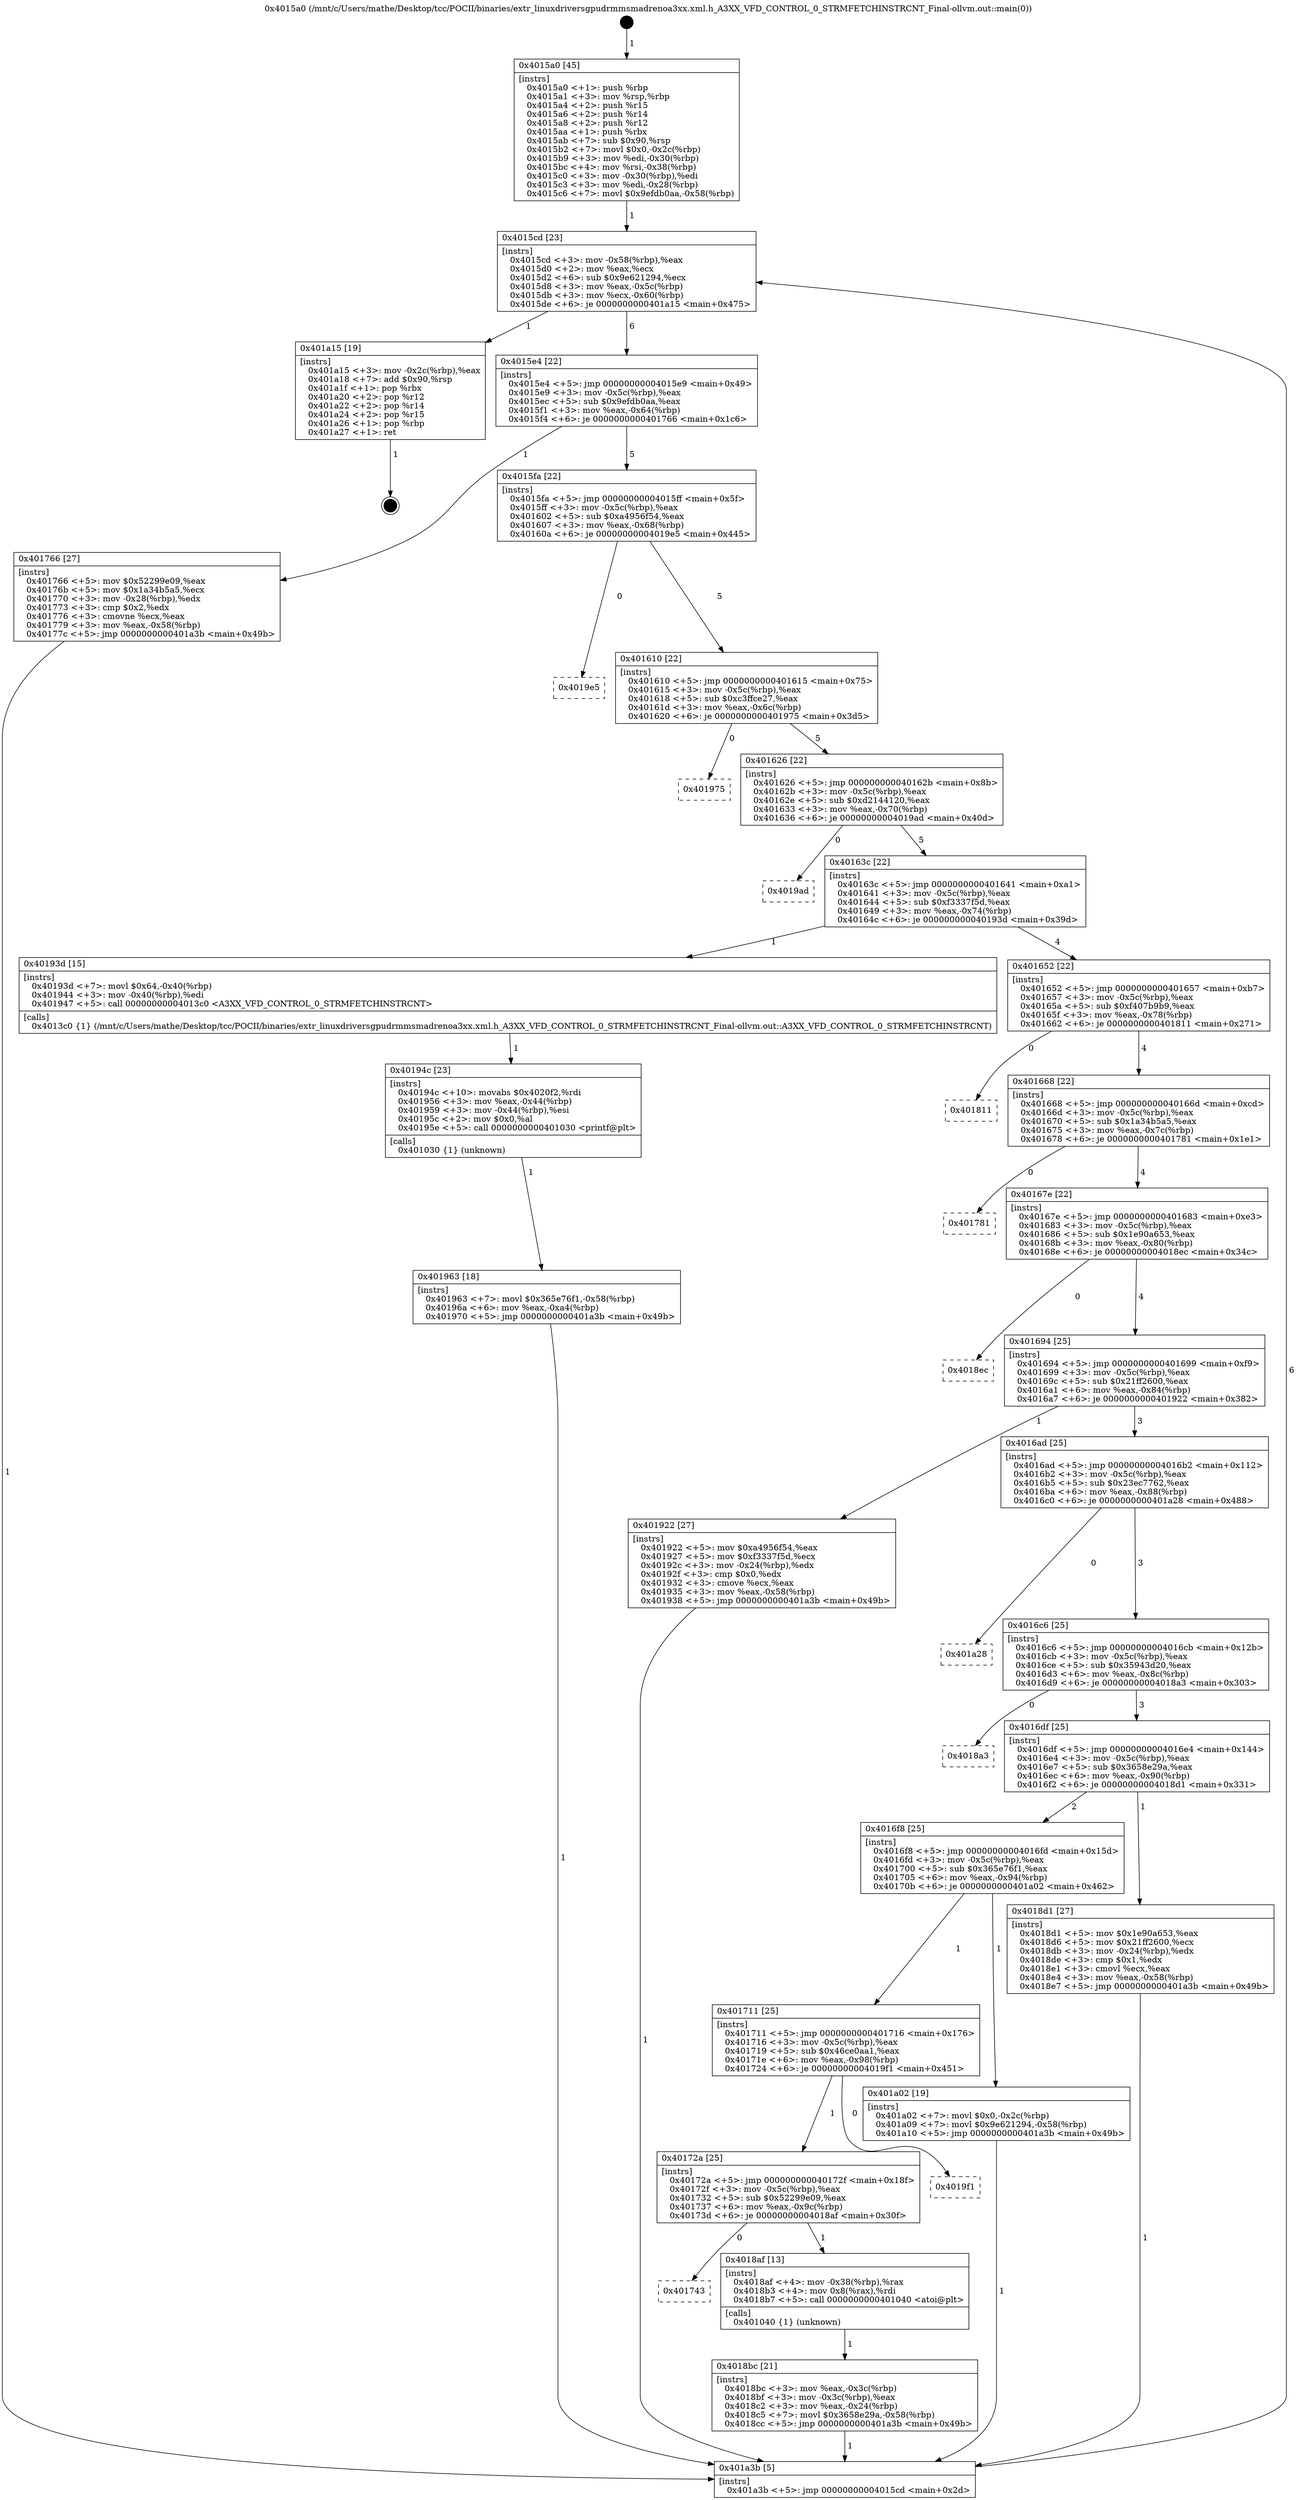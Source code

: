 digraph "0x4015a0" {
  label = "0x4015a0 (/mnt/c/Users/mathe/Desktop/tcc/POCII/binaries/extr_linuxdriversgpudrmmsmadrenoa3xx.xml.h_A3XX_VFD_CONTROL_0_STRMFETCHINSTRCNT_Final-ollvm.out::main(0))"
  labelloc = "t"
  node[shape=record]

  Entry [label="",width=0.3,height=0.3,shape=circle,fillcolor=black,style=filled]
  "0x4015cd" [label="{
     0x4015cd [23]\l
     | [instrs]\l
     &nbsp;&nbsp;0x4015cd \<+3\>: mov -0x58(%rbp),%eax\l
     &nbsp;&nbsp;0x4015d0 \<+2\>: mov %eax,%ecx\l
     &nbsp;&nbsp;0x4015d2 \<+6\>: sub $0x9e621294,%ecx\l
     &nbsp;&nbsp;0x4015d8 \<+3\>: mov %eax,-0x5c(%rbp)\l
     &nbsp;&nbsp;0x4015db \<+3\>: mov %ecx,-0x60(%rbp)\l
     &nbsp;&nbsp;0x4015de \<+6\>: je 0000000000401a15 \<main+0x475\>\l
  }"]
  "0x401a15" [label="{
     0x401a15 [19]\l
     | [instrs]\l
     &nbsp;&nbsp;0x401a15 \<+3\>: mov -0x2c(%rbp),%eax\l
     &nbsp;&nbsp;0x401a18 \<+7\>: add $0x90,%rsp\l
     &nbsp;&nbsp;0x401a1f \<+1\>: pop %rbx\l
     &nbsp;&nbsp;0x401a20 \<+2\>: pop %r12\l
     &nbsp;&nbsp;0x401a22 \<+2\>: pop %r14\l
     &nbsp;&nbsp;0x401a24 \<+2\>: pop %r15\l
     &nbsp;&nbsp;0x401a26 \<+1\>: pop %rbp\l
     &nbsp;&nbsp;0x401a27 \<+1\>: ret\l
  }"]
  "0x4015e4" [label="{
     0x4015e4 [22]\l
     | [instrs]\l
     &nbsp;&nbsp;0x4015e4 \<+5\>: jmp 00000000004015e9 \<main+0x49\>\l
     &nbsp;&nbsp;0x4015e9 \<+3\>: mov -0x5c(%rbp),%eax\l
     &nbsp;&nbsp;0x4015ec \<+5\>: sub $0x9efdb0aa,%eax\l
     &nbsp;&nbsp;0x4015f1 \<+3\>: mov %eax,-0x64(%rbp)\l
     &nbsp;&nbsp;0x4015f4 \<+6\>: je 0000000000401766 \<main+0x1c6\>\l
  }"]
  Exit [label="",width=0.3,height=0.3,shape=circle,fillcolor=black,style=filled,peripheries=2]
  "0x401766" [label="{
     0x401766 [27]\l
     | [instrs]\l
     &nbsp;&nbsp;0x401766 \<+5\>: mov $0x52299e09,%eax\l
     &nbsp;&nbsp;0x40176b \<+5\>: mov $0x1a34b5a5,%ecx\l
     &nbsp;&nbsp;0x401770 \<+3\>: mov -0x28(%rbp),%edx\l
     &nbsp;&nbsp;0x401773 \<+3\>: cmp $0x2,%edx\l
     &nbsp;&nbsp;0x401776 \<+3\>: cmovne %ecx,%eax\l
     &nbsp;&nbsp;0x401779 \<+3\>: mov %eax,-0x58(%rbp)\l
     &nbsp;&nbsp;0x40177c \<+5\>: jmp 0000000000401a3b \<main+0x49b\>\l
  }"]
  "0x4015fa" [label="{
     0x4015fa [22]\l
     | [instrs]\l
     &nbsp;&nbsp;0x4015fa \<+5\>: jmp 00000000004015ff \<main+0x5f\>\l
     &nbsp;&nbsp;0x4015ff \<+3\>: mov -0x5c(%rbp),%eax\l
     &nbsp;&nbsp;0x401602 \<+5\>: sub $0xa4956f54,%eax\l
     &nbsp;&nbsp;0x401607 \<+3\>: mov %eax,-0x68(%rbp)\l
     &nbsp;&nbsp;0x40160a \<+6\>: je 00000000004019e5 \<main+0x445\>\l
  }"]
  "0x401a3b" [label="{
     0x401a3b [5]\l
     | [instrs]\l
     &nbsp;&nbsp;0x401a3b \<+5\>: jmp 00000000004015cd \<main+0x2d\>\l
  }"]
  "0x4015a0" [label="{
     0x4015a0 [45]\l
     | [instrs]\l
     &nbsp;&nbsp;0x4015a0 \<+1\>: push %rbp\l
     &nbsp;&nbsp;0x4015a1 \<+3\>: mov %rsp,%rbp\l
     &nbsp;&nbsp;0x4015a4 \<+2\>: push %r15\l
     &nbsp;&nbsp;0x4015a6 \<+2\>: push %r14\l
     &nbsp;&nbsp;0x4015a8 \<+2\>: push %r12\l
     &nbsp;&nbsp;0x4015aa \<+1\>: push %rbx\l
     &nbsp;&nbsp;0x4015ab \<+7\>: sub $0x90,%rsp\l
     &nbsp;&nbsp;0x4015b2 \<+7\>: movl $0x0,-0x2c(%rbp)\l
     &nbsp;&nbsp;0x4015b9 \<+3\>: mov %edi,-0x30(%rbp)\l
     &nbsp;&nbsp;0x4015bc \<+4\>: mov %rsi,-0x38(%rbp)\l
     &nbsp;&nbsp;0x4015c0 \<+3\>: mov -0x30(%rbp),%edi\l
     &nbsp;&nbsp;0x4015c3 \<+3\>: mov %edi,-0x28(%rbp)\l
     &nbsp;&nbsp;0x4015c6 \<+7\>: movl $0x9efdb0aa,-0x58(%rbp)\l
  }"]
  "0x401963" [label="{
     0x401963 [18]\l
     | [instrs]\l
     &nbsp;&nbsp;0x401963 \<+7\>: movl $0x365e76f1,-0x58(%rbp)\l
     &nbsp;&nbsp;0x40196a \<+6\>: mov %eax,-0xa4(%rbp)\l
     &nbsp;&nbsp;0x401970 \<+5\>: jmp 0000000000401a3b \<main+0x49b\>\l
  }"]
  "0x4019e5" [label="{
     0x4019e5\l
  }", style=dashed]
  "0x401610" [label="{
     0x401610 [22]\l
     | [instrs]\l
     &nbsp;&nbsp;0x401610 \<+5\>: jmp 0000000000401615 \<main+0x75\>\l
     &nbsp;&nbsp;0x401615 \<+3\>: mov -0x5c(%rbp),%eax\l
     &nbsp;&nbsp;0x401618 \<+5\>: sub $0xc3ffce27,%eax\l
     &nbsp;&nbsp;0x40161d \<+3\>: mov %eax,-0x6c(%rbp)\l
     &nbsp;&nbsp;0x401620 \<+6\>: je 0000000000401975 \<main+0x3d5\>\l
  }"]
  "0x40194c" [label="{
     0x40194c [23]\l
     | [instrs]\l
     &nbsp;&nbsp;0x40194c \<+10\>: movabs $0x4020f2,%rdi\l
     &nbsp;&nbsp;0x401956 \<+3\>: mov %eax,-0x44(%rbp)\l
     &nbsp;&nbsp;0x401959 \<+3\>: mov -0x44(%rbp),%esi\l
     &nbsp;&nbsp;0x40195c \<+2\>: mov $0x0,%al\l
     &nbsp;&nbsp;0x40195e \<+5\>: call 0000000000401030 \<printf@plt\>\l
     | [calls]\l
     &nbsp;&nbsp;0x401030 \{1\} (unknown)\l
  }"]
  "0x401975" [label="{
     0x401975\l
  }", style=dashed]
  "0x401626" [label="{
     0x401626 [22]\l
     | [instrs]\l
     &nbsp;&nbsp;0x401626 \<+5\>: jmp 000000000040162b \<main+0x8b\>\l
     &nbsp;&nbsp;0x40162b \<+3\>: mov -0x5c(%rbp),%eax\l
     &nbsp;&nbsp;0x40162e \<+5\>: sub $0xd2144120,%eax\l
     &nbsp;&nbsp;0x401633 \<+3\>: mov %eax,-0x70(%rbp)\l
     &nbsp;&nbsp;0x401636 \<+6\>: je 00000000004019ad \<main+0x40d\>\l
  }"]
  "0x4018bc" [label="{
     0x4018bc [21]\l
     | [instrs]\l
     &nbsp;&nbsp;0x4018bc \<+3\>: mov %eax,-0x3c(%rbp)\l
     &nbsp;&nbsp;0x4018bf \<+3\>: mov -0x3c(%rbp),%eax\l
     &nbsp;&nbsp;0x4018c2 \<+3\>: mov %eax,-0x24(%rbp)\l
     &nbsp;&nbsp;0x4018c5 \<+7\>: movl $0x3658e29a,-0x58(%rbp)\l
     &nbsp;&nbsp;0x4018cc \<+5\>: jmp 0000000000401a3b \<main+0x49b\>\l
  }"]
  "0x4019ad" [label="{
     0x4019ad\l
  }", style=dashed]
  "0x40163c" [label="{
     0x40163c [22]\l
     | [instrs]\l
     &nbsp;&nbsp;0x40163c \<+5\>: jmp 0000000000401641 \<main+0xa1\>\l
     &nbsp;&nbsp;0x401641 \<+3\>: mov -0x5c(%rbp),%eax\l
     &nbsp;&nbsp;0x401644 \<+5\>: sub $0xf3337f5d,%eax\l
     &nbsp;&nbsp;0x401649 \<+3\>: mov %eax,-0x74(%rbp)\l
     &nbsp;&nbsp;0x40164c \<+6\>: je 000000000040193d \<main+0x39d\>\l
  }"]
  "0x401743" [label="{
     0x401743\l
  }", style=dashed]
  "0x40193d" [label="{
     0x40193d [15]\l
     | [instrs]\l
     &nbsp;&nbsp;0x40193d \<+7\>: movl $0x64,-0x40(%rbp)\l
     &nbsp;&nbsp;0x401944 \<+3\>: mov -0x40(%rbp),%edi\l
     &nbsp;&nbsp;0x401947 \<+5\>: call 00000000004013c0 \<A3XX_VFD_CONTROL_0_STRMFETCHINSTRCNT\>\l
     | [calls]\l
     &nbsp;&nbsp;0x4013c0 \{1\} (/mnt/c/Users/mathe/Desktop/tcc/POCII/binaries/extr_linuxdriversgpudrmmsmadrenoa3xx.xml.h_A3XX_VFD_CONTROL_0_STRMFETCHINSTRCNT_Final-ollvm.out::A3XX_VFD_CONTROL_0_STRMFETCHINSTRCNT)\l
  }"]
  "0x401652" [label="{
     0x401652 [22]\l
     | [instrs]\l
     &nbsp;&nbsp;0x401652 \<+5\>: jmp 0000000000401657 \<main+0xb7\>\l
     &nbsp;&nbsp;0x401657 \<+3\>: mov -0x5c(%rbp),%eax\l
     &nbsp;&nbsp;0x40165a \<+5\>: sub $0xf407b9b9,%eax\l
     &nbsp;&nbsp;0x40165f \<+3\>: mov %eax,-0x78(%rbp)\l
     &nbsp;&nbsp;0x401662 \<+6\>: je 0000000000401811 \<main+0x271\>\l
  }"]
  "0x4018af" [label="{
     0x4018af [13]\l
     | [instrs]\l
     &nbsp;&nbsp;0x4018af \<+4\>: mov -0x38(%rbp),%rax\l
     &nbsp;&nbsp;0x4018b3 \<+4\>: mov 0x8(%rax),%rdi\l
     &nbsp;&nbsp;0x4018b7 \<+5\>: call 0000000000401040 \<atoi@plt\>\l
     | [calls]\l
     &nbsp;&nbsp;0x401040 \{1\} (unknown)\l
  }"]
  "0x401811" [label="{
     0x401811\l
  }", style=dashed]
  "0x401668" [label="{
     0x401668 [22]\l
     | [instrs]\l
     &nbsp;&nbsp;0x401668 \<+5\>: jmp 000000000040166d \<main+0xcd\>\l
     &nbsp;&nbsp;0x40166d \<+3\>: mov -0x5c(%rbp),%eax\l
     &nbsp;&nbsp;0x401670 \<+5\>: sub $0x1a34b5a5,%eax\l
     &nbsp;&nbsp;0x401675 \<+3\>: mov %eax,-0x7c(%rbp)\l
     &nbsp;&nbsp;0x401678 \<+6\>: je 0000000000401781 \<main+0x1e1\>\l
  }"]
  "0x40172a" [label="{
     0x40172a [25]\l
     | [instrs]\l
     &nbsp;&nbsp;0x40172a \<+5\>: jmp 000000000040172f \<main+0x18f\>\l
     &nbsp;&nbsp;0x40172f \<+3\>: mov -0x5c(%rbp),%eax\l
     &nbsp;&nbsp;0x401732 \<+5\>: sub $0x52299e09,%eax\l
     &nbsp;&nbsp;0x401737 \<+6\>: mov %eax,-0x9c(%rbp)\l
     &nbsp;&nbsp;0x40173d \<+6\>: je 00000000004018af \<main+0x30f\>\l
  }"]
  "0x401781" [label="{
     0x401781\l
  }", style=dashed]
  "0x40167e" [label="{
     0x40167e [22]\l
     | [instrs]\l
     &nbsp;&nbsp;0x40167e \<+5\>: jmp 0000000000401683 \<main+0xe3\>\l
     &nbsp;&nbsp;0x401683 \<+3\>: mov -0x5c(%rbp),%eax\l
     &nbsp;&nbsp;0x401686 \<+5\>: sub $0x1e90a653,%eax\l
     &nbsp;&nbsp;0x40168b \<+3\>: mov %eax,-0x80(%rbp)\l
     &nbsp;&nbsp;0x40168e \<+6\>: je 00000000004018ec \<main+0x34c\>\l
  }"]
  "0x4019f1" [label="{
     0x4019f1\l
  }", style=dashed]
  "0x4018ec" [label="{
     0x4018ec\l
  }", style=dashed]
  "0x401694" [label="{
     0x401694 [25]\l
     | [instrs]\l
     &nbsp;&nbsp;0x401694 \<+5\>: jmp 0000000000401699 \<main+0xf9\>\l
     &nbsp;&nbsp;0x401699 \<+3\>: mov -0x5c(%rbp),%eax\l
     &nbsp;&nbsp;0x40169c \<+5\>: sub $0x21ff2600,%eax\l
     &nbsp;&nbsp;0x4016a1 \<+6\>: mov %eax,-0x84(%rbp)\l
     &nbsp;&nbsp;0x4016a7 \<+6\>: je 0000000000401922 \<main+0x382\>\l
  }"]
  "0x401711" [label="{
     0x401711 [25]\l
     | [instrs]\l
     &nbsp;&nbsp;0x401711 \<+5\>: jmp 0000000000401716 \<main+0x176\>\l
     &nbsp;&nbsp;0x401716 \<+3\>: mov -0x5c(%rbp),%eax\l
     &nbsp;&nbsp;0x401719 \<+5\>: sub $0x46ce0aa1,%eax\l
     &nbsp;&nbsp;0x40171e \<+6\>: mov %eax,-0x98(%rbp)\l
     &nbsp;&nbsp;0x401724 \<+6\>: je 00000000004019f1 \<main+0x451\>\l
  }"]
  "0x401922" [label="{
     0x401922 [27]\l
     | [instrs]\l
     &nbsp;&nbsp;0x401922 \<+5\>: mov $0xa4956f54,%eax\l
     &nbsp;&nbsp;0x401927 \<+5\>: mov $0xf3337f5d,%ecx\l
     &nbsp;&nbsp;0x40192c \<+3\>: mov -0x24(%rbp),%edx\l
     &nbsp;&nbsp;0x40192f \<+3\>: cmp $0x0,%edx\l
     &nbsp;&nbsp;0x401932 \<+3\>: cmove %ecx,%eax\l
     &nbsp;&nbsp;0x401935 \<+3\>: mov %eax,-0x58(%rbp)\l
     &nbsp;&nbsp;0x401938 \<+5\>: jmp 0000000000401a3b \<main+0x49b\>\l
  }"]
  "0x4016ad" [label="{
     0x4016ad [25]\l
     | [instrs]\l
     &nbsp;&nbsp;0x4016ad \<+5\>: jmp 00000000004016b2 \<main+0x112\>\l
     &nbsp;&nbsp;0x4016b2 \<+3\>: mov -0x5c(%rbp),%eax\l
     &nbsp;&nbsp;0x4016b5 \<+5\>: sub $0x23ec7762,%eax\l
     &nbsp;&nbsp;0x4016ba \<+6\>: mov %eax,-0x88(%rbp)\l
     &nbsp;&nbsp;0x4016c0 \<+6\>: je 0000000000401a28 \<main+0x488\>\l
  }"]
  "0x401a02" [label="{
     0x401a02 [19]\l
     | [instrs]\l
     &nbsp;&nbsp;0x401a02 \<+7\>: movl $0x0,-0x2c(%rbp)\l
     &nbsp;&nbsp;0x401a09 \<+7\>: movl $0x9e621294,-0x58(%rbp)\l
     &nbsp;&nbsp;0x401a10 \<+5\>: jmp 0000000000401a3b \<main+0x49b\>\l
  }"]
  "0x401a28" [label="{
     0x401a28\l
  }", style=dashed]
  "0x4016c6" [label="{
     0x4016c6 [25]\l
     | [instrs]\l
     &nbsp;&nbsp;0x4016c6 \<+5\>: jmp 00000000004016cb \<main+0x12b\>\l
     &nbsp;&nbsp;0x4016cb \<+3\>: mov -0x5c(%rbp),%eax\l
     &nbsp;&nbsp;0x4016ce \<+5\>: sub $0x35943d20,%eax\l
     &nbsp;&nbsp;0x4016d3 \<+6\>: mov %eax,-0x8c(%rbp)\l
     &nbsp;&nbsp;0x4016d9 \<+6\>: je 00000000004018a3 \<main+0x303\>\l
  }"]
  "0x4016f8" [label="{
     0x4016f8 [25]\l
     | [instrs]\l
     &nbsp;&nbsp;0x4016f8 \<+5\>: jmp 00000000004016fd \<main+0x15d\>\l
     &nbsp;&nbsp;0x4016fd \<+3\>: mov -0x5c(%rbp),%eax\l
     &nbsp;&nbsp;0x401700 \<+5\>: sub $0x365e76f1,%eax\l
     &nbsp;&nbsp;0x401705 \<+6\>: mov %eax,-0x94(%rbp)\l
     &nbsp;&nbsp;0x40170b \<+6\>: je 0000000000401a02 \<main+0x462\>\l
  }"]
  "0x4018a3" [label="{
     0x4018a3\l
  }", style=dashed]
  "0x4016df" [label="{
     0x4016df [25]\l
     | [instrs]\l
     &nbsp;&nbsp;0x4016df \<+5\>: jmp 00000000004016e4 \<main+0x144\>\l
     &nbsp;&nbsp;0x4016e4 \<+3\>: mov -0x5c(%rbp),%eax\l
     &nbsp;&nbsp;0x4016e7 \<+5\>: sub $0x3658e29a,%eax\l
     &nbsp;&nbsp;0x4016ec \<+6\>: mov %eax,-0x90(%rbp)\l
     &nbsp;&nbsp;0x4016f2 \<+6\>: je 00000000004018d1 \<main+0x331\>\l
  }"]
  "0x4018d1" [label="{
     0x4018d1 [27]\l
     | [instrs]\l
     &nbsp;&nbsp;0x4018d1 \<+5\>: mov $0x1e90a653,%eax\l
     &nbsp;&nbsp;0x4018d6 \<+5\>: mov $0x21ff2600,%ecx\l
     &nbsp;&nbsp;0x4018db \<+3\>: mov -0x24(%rbp),%edx\l
     &nbsp;&nbsp;0x4018de \<+3\>: cmp $0x1,%edx\l
     &nbsp;&nbsp;0x4018e1 \<+3\>: cmovl %ecx,%eax\l
     &nbsp;&nbsp;0x4018e4 \<+3\>: mov %eax,-0x58(%rbp)\l
     &nbsp;&nbsp;0x4018e7 \<+5\>: jmp 0000000000401a3b \<main+0x49b\>\l
  }"]
  Entry -> "0x4015a0" [label=" 1"]
  "0x4015cd" -> "0x401a15" [label=" 1"]
  "0x4015cd" -> "0x4015e4" [label=" 6"]
  "0x401a15" -> Exit [label=" 1"]
  "0x4015e4" -> "0x401766" [label=" 1"]
  "0x4015e4" -> "0x4015fa" [label=" 5"]
  "0x401766" -> "0x401a3b" [label=" 1"]
  "0x4015a0" -> "0x4015cd" [label=" 1"]
  "0x401a3b" -> "0x4015cd" [label=" 6"]
  "0x401a02" -> "0x401a3b" [label=" 1"]
  "0x4015fa" -> "0x4019e5" [label=" 0"]
  "0x4015fa" -> "0x401610" [label=" 5"]
  "0x401963" -> "0x401a3b" [label=" 1"]
  "0x401610" -> "0x401975" [label=" 0"]
  "0x401610" -> "0x401626" [label=" 5"]
  "0x40194c" -> "0x401963" [label=" 1"]
  "0x401626" -> "0x4019ad" [label=" 0"]
  "0x401626" -> "0x40163c" [label=" 5"]
  "0x40193d" -> "0x40194c" [label=" 1"]
  "0x40163c" -> "0x40193d" [label=" 1"]
  "0x40163c" -> "0x401652" [label=" 4"]
  "0x401922" -> "0x401a3b" [label=" 1"]
  "0x401652" -> "0x401811" [label=" 0"]
  "0x401652" -> "0x401668" [label=" 4"]
  "0x4018d1" -> "0x401a3b" [label=" 1"]
  "0x401668" -> "0x401781" [label=" 0"]
  "0x401668" -> "0x40167e" [label=" 4"]
  "0x4018af" -> "0x4018bc" [label=" 1"]
  "0x40167e" -> "0x4018ec" [label=" 0"]
  "0x40167e" -> "0x401694" [label=" 4"]
  "0x40172a" -> "0x401743" [label=" 0"]
  "0x401694" -> "0x401922" [label=" 1"]
  "0x401694" -> "0x4016ad" [label=" 3"]
  "0x4018bc" -> "0x401a3b" [label=" 1"]
  "0x4016ad" -> "0x401a28" [label=" 0"]
  "0x4016ad" -> "0x4016c6" [label=" 3"]
  "0x401711" -> "0x40172a" [label=" 1"]
  "0x4016c6" -> "0x4018a3" [label=" 0"]
  "0x4016c6" -> "0x4016df" [label=" 3"]
  "0x40172a" -> "0x4018af" [label=" 1"]
  "0x4016df" -> "0x4018d1" [label=" 1"]
  "0x4016df" -> "0x4016f8" [label=" 2"]
  "0x401711" -> "0x4019f1" [label=" 0"]
  "0x4016f8" -> "0x401a02" [label=" 1"]
  "0x4016f8" -> "0x401711" [label=" 1"]
}

